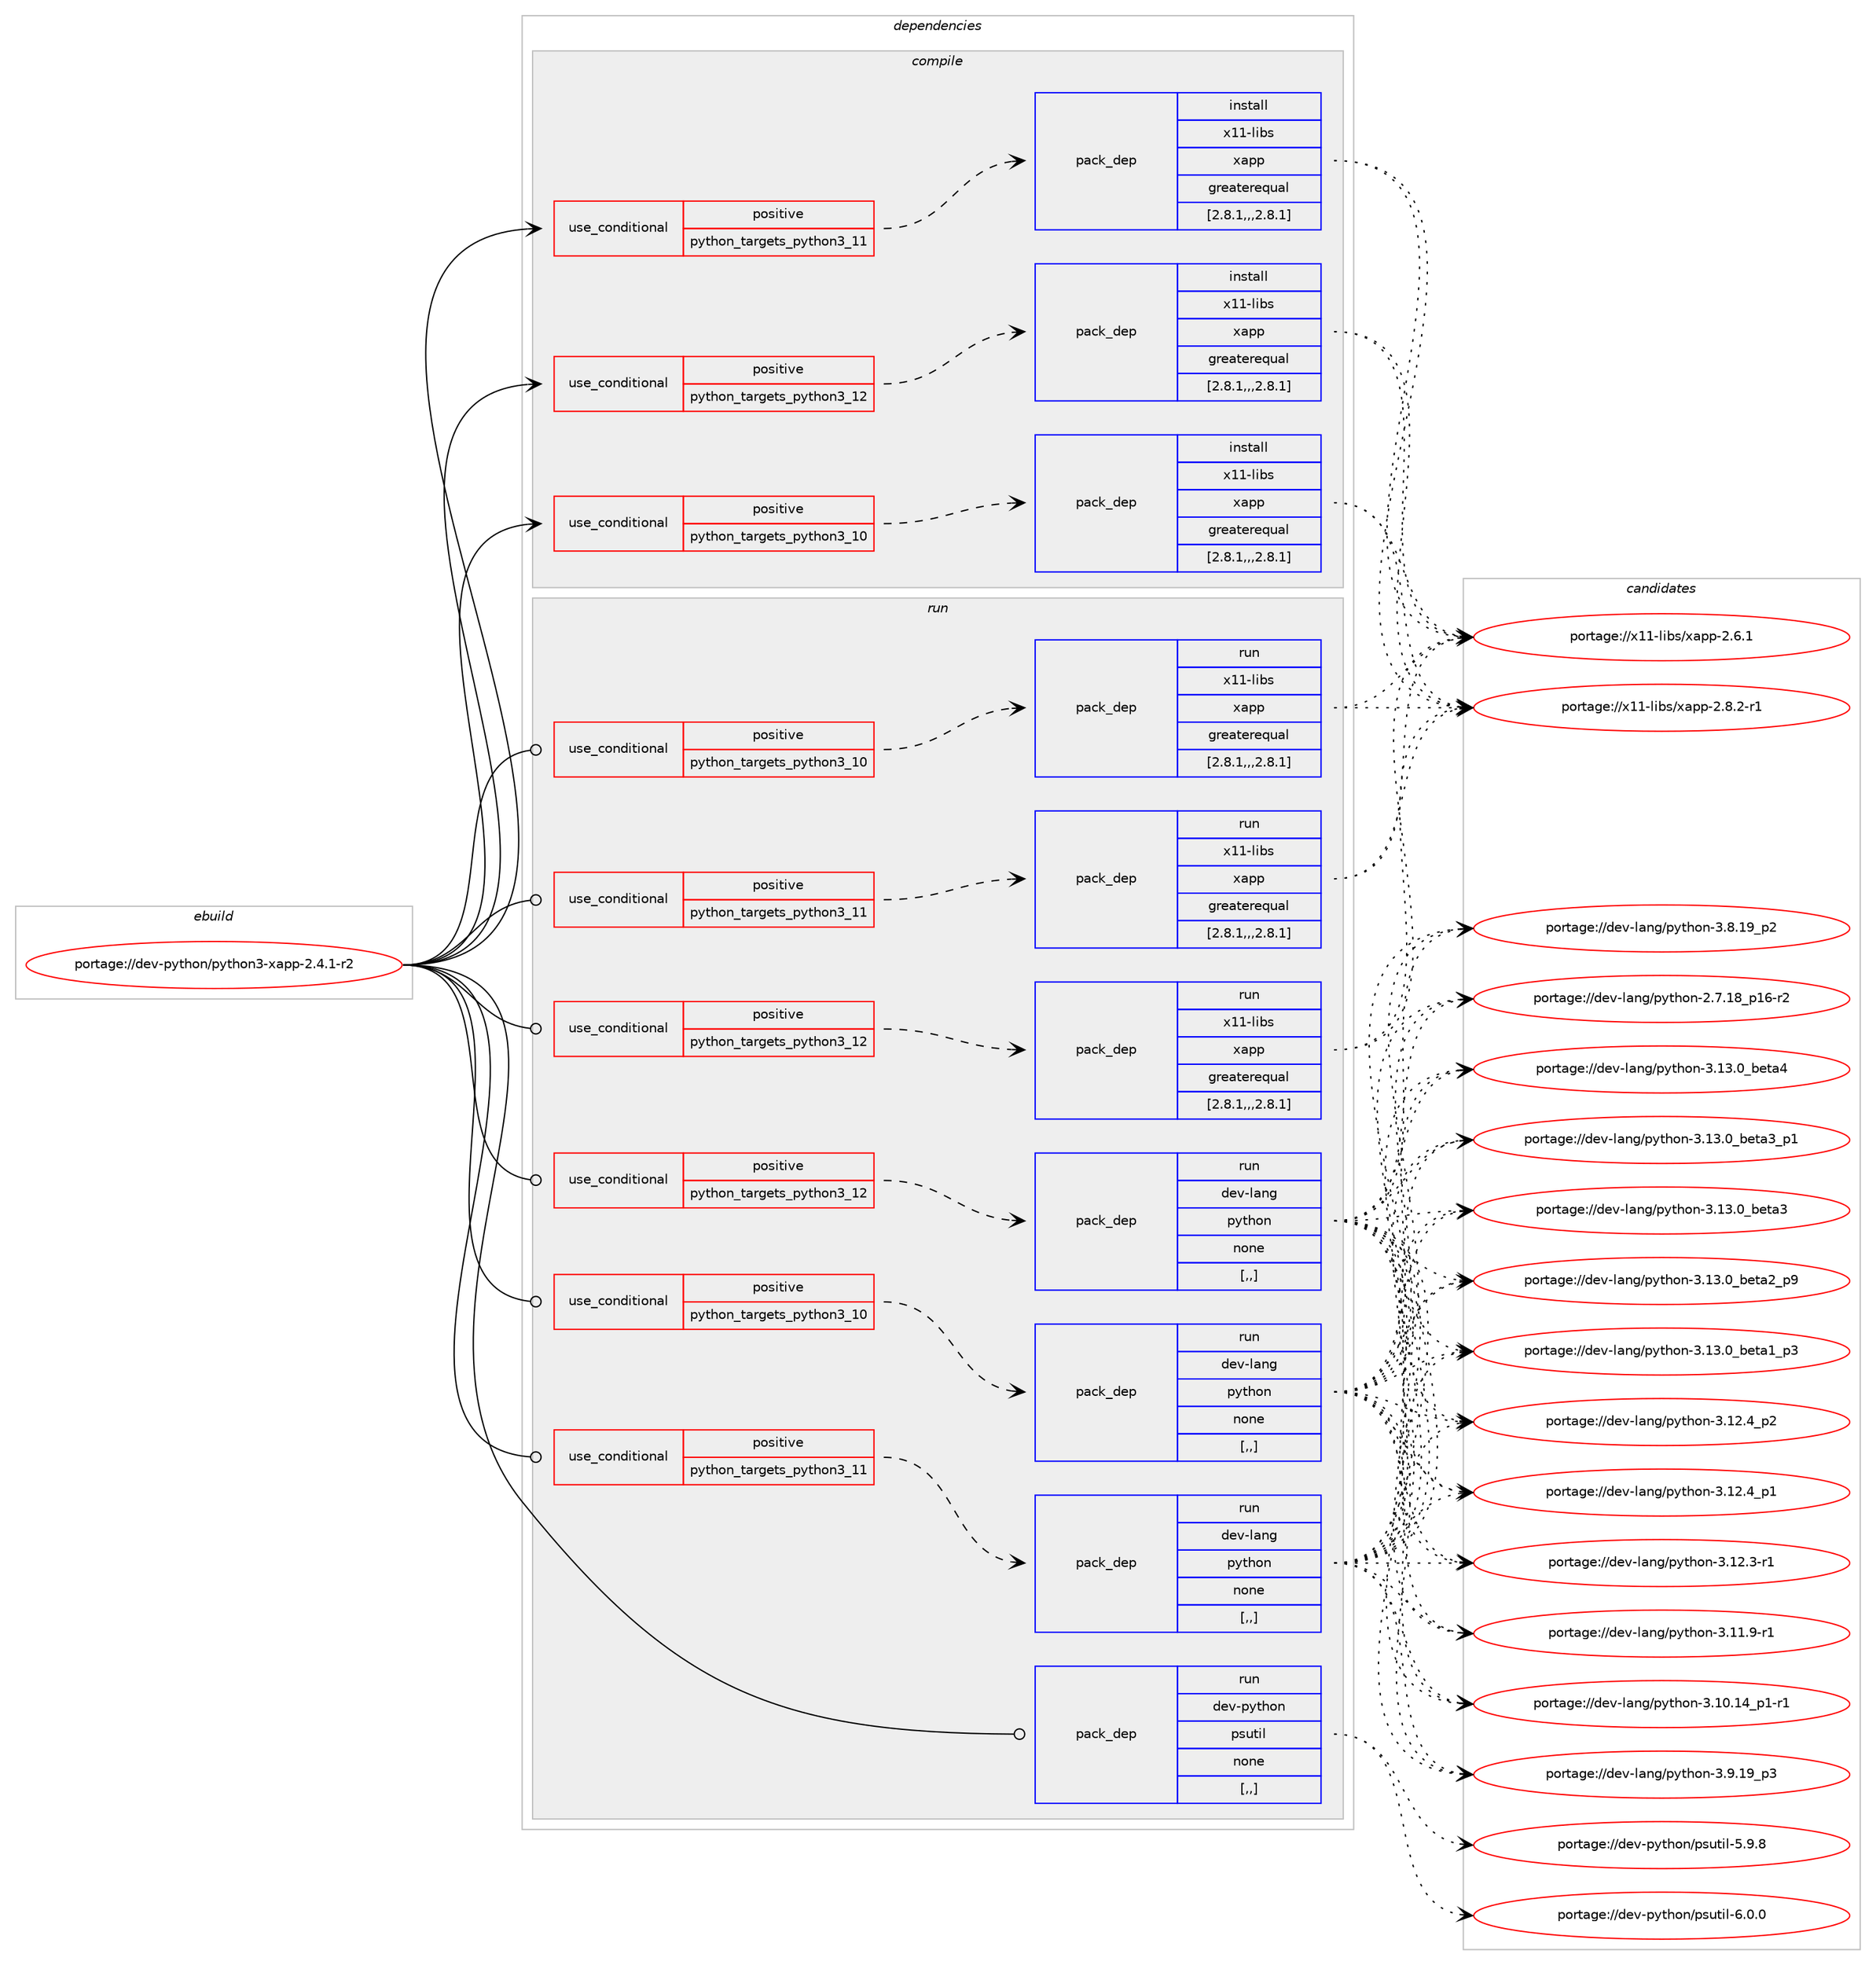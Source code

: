 digraph prolog {

# *************
# Graph options
# *************

newrank=true;
concentrate=true;
compound=true;
graph [rankdir=LR,fontname=Helvetica,fontsize=10,ranksep=1.5];#, ranksep=2.5, nodesep=0.2];
edge  [arrowhead=vee];
node  [fontname=Helvetica,fontsize=10];

# **********
# The ebuild
# **********

subgraph cluster_leftcol {
color=gray;
label=<<i>ebuild</i>>;
id [label="portage://dev-python/python3-xapp-2.4.1-r2", color=red, width=4, href="../dev-python/python3-xapp-2.4.1-r2.svg"];
}

# ****************
# The dependencies
# ****************

subgraph cluster_midcol {
color=gray;
label=<<i>dependencies</i>>;
subgraph cluster_compile {
fillcolor="#eeeeee";
style=filled;
label=<<i>compile</i>>;
subgraph cond38538 {
dependency160842 [label=<<TABLE BORDER="0" CELLBORDER="1" CELLSPACING="0" CELLPADDING="4"><TR><TD ROWSPAN="3" CELLPADDING="10">use_conditional</TD></TR><TR><TD>positive</TD></TR><TR><TD>python_targets_python3_10</TD></TR></TABLE>>, shape=none, color=red];
subgraph pack121032 {
dependency160843 [label=<<TABLE BORDER="0" CELLBORDER="1" CELLSPACING="0" CELLPADDING="4" WIDTH="220"><TR><TD ROWSPAN="6" CELLPADDING="30">pack_dep</TD></TR><TR><TD WIDTH="110">install</TD></TR><TR><TD>x11-libs</TD></TR><TR><TD>xapp</TD></TR><TR><TD>greaterequal</TD></TR><TR><TD>[2.8.1,,,2.8.1]</TD></TR></TABLE>>, shape=none, color=blue];
}
dependency160842:e -> dependency160843:w [weight=20,style="dashed",arrowhead="vee"];
}
id:e -> dependency160842:w [weight=20,style="solid",arrowhead="vee"];
subgraph cond38539 {
dependency160844 [label=<<TABLE BORDER="0" CELLBORDER="1" CELLSPACING="0" CELLPADDING="4"><TR><TD ROWSPAN="3" CELLPADDING="10">use_conditional</TD></TR><TR><TD>positive</TD></TR><TR><TD>python_targets_python3_11</TD></TR></TABLE>>, shape=none, color=red];
subgraph pack121033 {
dependency160845 [label=<<TABLE BORDER="0" CELLBORDER="1" CELLSPACING="0" CELLPADDING="4" WIDTH="220"><TR><TD ROWSPAN="6" CELLPADDING="30">pack_dep</TD></TR><TR><TD WIDTH="110">install</TD></TR><TR><TD>x11-libs</TD></TR><TR><TD>xapp</TD></TR><TR><TD>greaterequal</TD></TR><TR><TD>[2.8.1,,,2.8.1]</TD></TR></TABLE>>, shape=none, color=blue];
}
dependency160844:e -> dependency160845:w [weight=20,style="dashed",arrowhead="vee"];
}
id:e -> dependency160844:w [weight=20,style="solid",arrowhead="vee"];
subgraph cond38540 {
dependency160846 [label=<<TABLE BORDER="0" CELLBORDER="1" CELLSPACING="0" CELLPADDING="4"><TR><TD ROWSPAN="3" CELLPADDING="10">use_conditional</TD></TR><TR><TD>positive</TD></TR><TR><TD>python_targets_python3_12</TD></TR></TABLE>>, shape=none, color=red];
subgraph pack121034 {
dependency160847 [label=<<TABLE BORDER="0" CELLBORDER="1" CELLSPACING="0" CELLPADDING="4" WIDTH="220"><TR><TD ROWSPAN="6" CELLPADDING="30">pack_dep</TD></TR><TR><TD WIDTH="110">install</TD></TR><TR><TD>x11-libs</TD></TR><TR><TD>xapp</TD></TR><TR><TD>greaterequal</TD></TR><TR><TD>[2.8.1,,,2.8.1]</TD></TR></TABLE>>, shape=none, color=blue];
}
dependency160846:e -> dependency160847:w [weight=20,style="dashed",arrowhead="vee"];
}
id:e -> dependency160846:w [weight=20,style="solid",arrowhead="vee"];
}
subgraph cluster_compileandrun {
fillcolor="#eeeeee";
style=filled;
label=<<i>compile and run</i>>;
}
subgraph cluster_run {
fillcolor="#eeeeee";
style=filled;
label=<<i>run</i>>;
subgraph cond38541 {
dependency160848 [label=<<TABLE BORDER="0" CELLBORDER="1" CELLSPACING="0" CELLPADDING="4"><TR><TD ROWSPAN="3" CELLPADDING="10">use_conditional</TD></TR><TR><TD>positive</TD></TR><TR><TD>python_targets_python3_10</TD></TR></TABLE>>, shape=none, color=red];
subgraph pack121035 {
dependency160849 [label=<<TABLE BORDER="0" CELLBORDER="1" CELLSPACING="0" CELLPADDING="4" WIDTH="220"><TR><TD ROWSPAN="6" CELLPADDING="30">pack_dep</TD></TR><TR><TD WIDTH="110">run</TD></TR><TR><TD>dev-lang</TD></TR><TR><TD>python</TD></TR><TR><TD>none</TD></TR><TR><TD>[,,]</TD></TR></TABLE>>, shape=none, color=blue];
}
dependency160848:e -> dependency160849:w [weight=20,style="dashed",arrowhead="vee"];
}
id:e -> dependency160848:w [weight=20,style="solid",arrowhead="odot"];
subgraph cond38542 {
dependency160850 [label=<<TABLE BORDER="0" CELLBORDER="1" CELLSPACING="0" CELLPADDING="4"><TR><TD ROWSPAN="3" CELLPADDING="10">use_conditional</TD></TR><TR><TD>positive</TD></TR><TR><TD>python_targets_python3_10</TD></TR></TABLE>>, shape=none, color=red];
subgraph pack121036 {
dependency160851 [label=<<TABLE BORDER="0" CELLBORDER="1" CELLSPACING="0" CELLPADDING="4" WIDTH="220"><TR><TD ROWSPAN="6" CELLPADDING="30">pack_dep</TD></TR><TR><TD WIDTH="110">run</TD></TR><TR><TD>x11-libs</TD></TR><TR><TD>xapp</TD></TR><TR><TD>greaterequal</TD></TR><TR><TD>[2.8.1,,,2.8.1]</TD></TR></TABLE>>, shape=none, color=blue];
}
dependency160850:e -> dependency160851:w [weight=20,style="dashed",arrowhead="vee"];
}
id:e -> dependency160850:w [weight=20,style="solid",arrowhead="odot"];
subgraph cond38543 {
dependency160852 [label=<<TABLE BORDER="0" CELLBORDER="1" CELLSPACING="0" CELLPADDING="4"><TR><TD ROWSPAN="3" CELLPADDING="10">use_conditional</TD></TR><TR><TD>positive</TD></TR><TR><TD>python_targets_python3_11</TD></TR></TABLE>>, shape=none, color=red];
subgraph pack121037 {
dependency160853 [label=<<TABLE BORDER="0" CELLBORDER="1" CELLSPACING="0" CELLPADDING="4" WIDTH="220"><TR><TD ROWSPAN="6" CELLPADDING="30">pack_dep</TD></TR><TR><TD WIDTH="110">run</TD></TR><TR><TD>dev-lang</TD></TR><TR><TD>python</TD></TR><TR><TD>none</TD></TR><TR><TD>[,,]</TD></TR></TABLE>>, shape=none, color=blue];
}
dependency160852:e -> dependency160853:w [weight=20,style="dashed",arrowhead="vee"];
}
id:e -> dependency160852:w [weight=20,style="solid",arrowhead="odot"];
subgraph cond38544 {
dependency160854 [label=<<TABLE BORDER="0" CELLBORDER="1" CELLSPACING="0" CELLPADDING="4"><TR><TD ROWSPAN="3" CELLPADDING="10">use_conditional</TD></TR><TR><TD>positive</TD></TR><TR><TD>python_targets_python3_11</TD></TR></TABLE>>, shape=none, color=red];
subgraph pack121038 {
dependency160855 [label=<<TABLE BORDER="0" CELLBORDER="1" CELLSPACING="0" CELLPADDING="4" WIDTH="220"><TR><TD ROWSPAN="6" CELLPADDING="30">pack_dep</TD></TR><TR><TD WIDTH="110">run</TD></TR><TR><TD>x11-libs</TD></TR><TR><TD>xapp</TD></TR><TR><TD>greaterequal</TD></TR><TR><TD>[2.8.1,,,2.8.1]</TD></TR></TABLE>>, shape=none, color=blue];
}
dependency160854:e -> dependency160855:w [weight=20,style="dashed",arrowhead="vee"];
}
id:e -> dependency160854:w [weight=20,style="solid",arrowhead="odot"];
subgraph cond38545 {
dependency160856 [label=<<TABLE BORDER="0" CELLBORDER="1" CELLSPACING="0" CELLPADDING="4"><TR><TD ROWSPAN="3" CELLPADDING="10">use_conditional</TD></TR><TR><TD>positive</TD></TR><TR><TD>python_targets_python3_12</TD></TR></TABLE>>, shape=none, color=red];
subgraph pack121039 {
dependency160857 [label=<<TABLE BORDER="0" CELLBORDER="1" CELLSPACING="0" CELLPADDING="4" WIDTH="220"><TR><TD ROWSPAN="6" CELLPADDING="30">pack_dep</TD></TR><TR><TD WIDTH="110">run</TD></TR><TR><TD>dev-lang</TD></TR><TR><TD>python</TD></TR><TR><TD>none</TD></TR><TR><TD>[,,]</TD></TR></TABLE>>, shape=none, color=blue];
}
dependency160856:e -> dependency160857:w [weight=20,style="dashed",arrowhead="vee"];
}
id:e -> dependency160856:w [weight=20,style="solid",arrowhead="odot"];
subgraph cond38546 {
dependency160858 [label=<<TABLE BORDER="0" CELLBORDER="1" CELLSPACING="0" CELLPADDING="4"><TR><TD ROWSPAN="3" CELLPADDING="10">use_conditional</TD></TR><TR><TD>positive</TD></TR><TR><TD>python_targets_python3_12</TD></TR></TABLE>>, shape=none, color=red];
subgraph pack121040 {
dependency160859 [label=<<TABLE BORDER="0" CELLBORDER="1" CELLSPACING="0" CELLPADDING="4" WIDTH="220"><TR><TD ROWSPAN="6" CELLPADDING="30">pack_dep</TD></TR><TR><TD WIDTH="110">run</TD></TR><TR><TD>x11-libs</TD></TR><TR><TD>xapp</TD></TR><TR><TD>greaterequal</TD></TR><TR><TD>[2.8.1,,,2.8.1]</TD></TR></TABLE>>, shape=none, color=blue];
}
dependency160858:e -> dependency160859:w [weight=20,style="dashed",arrowhead="vee"];
}
id:e -> dependency160858:w [weight=20,style="solid",arrowhead="odot"];
subgraph pack121041 {
dependency160860 [label=<<TABLE BORDER="0" CELLBORDER="1" CELLSPACING="0" CELLPADDING="4" WIDTH="220"><TR><TD ROWSPAN="6" CELLPADDING="30">pack_dep</TD></TR><TR><TD WIDTH="110">run</TD></TR><TR><TD>dev-python</TD></TR><TR><TD>psutil</TD></TR><TR><TD>none</TD></TR><TR><TD>[,,]</TD></TR></TABLE>>, shape=none, color=blue];
}
id:e -> dependency160860:w [weight=20,style="solid",arrowhead="odot"];
}
}

# **************
# The candidates
# **************

subgraph cluster_choices {
rank=same;
color=gray;
label=<<i>candidates</i>>;

subgraph choice121032 {
color=black;
nodesep=1;
choice1204949451081059811547120971121124550465646504511449 [label="portage://x11-libs/xapp-2.8.2-r1", color=red, width=4,href="../x11-libs/xapp-2.8.2-r1.svg"];
choice120494945108105981154712097112112455046544649 [label="portage://x11-libs/xapp-2.6.1", color=red, width=4,href="../x11-libs/xapp-2.6.1.svg"];
dependency160843:e -> choice1204949451081059811547120971121124550465646504511449:w [style=dotted,weight="100"];
dependency160843:e -> choice120494945108105981154712097112112455046544649:w [style=dotted,weight="100"];
}
subgraph choice121033 {
color=black;
nodesep=1;
choice1204949451081059811547120971121124550465646504511449 [label="portage://x11-libs/xapp-2.8.2-r1", color=red, width=4,href="../x11-libs/xapp-2.8.2-r1.svg"];
choice120494945108105981154712097112112455046544649 [label="portage://x11-libs/xapp-2.6.1", color=red, width=4,href="../x11-libs/xapp-2.6.1.svg"];
dependency160845:e -> choice1204949451081059811547120971121124550465646504511449:w [style=dotted,weight="100"];
dependency160845:e -> choice120494945108105981154712097112112455046544649:w [style=dotted,weight="100"];
}
subgraph choice121034 {
color=black;
nodesep=1;
choice1204949451081059811547120971121124550465646504511449 [label="portage://x11-libs/xapp-2.8.2-r1", color=red, width=4,href="../x11-libs/xapp-2.8.2-r1.svg"];
choice120494945108105981154712097112112455046544649 [label="portage://x11-libs/xapp-2.6.1", color=red, width=4,href="../x11-libs/xapp-2.6.1.svg"];
dependency160847:e -> choice1204949451081059811547120971121124550465646504511449:w [style=dotted,weight="100"];
dependency160847:e -> choice120494945108105981154712097112112455046544649:w [style=dotted,weight="100"];
}
subgraph choice121035 {
color=black;
nodesep=1;
choice1001011184510897110103471121211161041111104551464951464895981011169752 [label="portage://dev-lang/python-3.13.0_beta4", color=red, width=4,href="../dev-lang/python-3.13.0_beta4.svg"];
choice10010111845108971101034711212111610411111045514649514648959810111697519511249 [label="portage://dev-lang/python-3.13.0_beta3_p1", color=red, width=4,href="../dev-lang/python-3.13.0_beta3_p1.svg"];
choice1001011184510897110103471121211161041111104551464951464895981011169751 [label="portage://dev-lang/python-3.13.0_beta3", color=red, width=4,href="../dev-lang/python-3.13.0_beta3.svg"];
choice10010111845108971101034711212111610411111045514649514648959810111697509511257 [label="portage://dev-lang/python-3.13.0_beta2_p9", color=red, width=4,href="../dev-lang/python-3.13.0_beta2_p9.svg"];
choice10010111845108971101034711212111610411111045514649514648959810111697499511251 [label="portage://dev-lang/python-3.13.0_beta1_p3", color=red, width=4,href="../dev-lang/python-3.13.0_beta1_p3.svg"];
choice100101118451089711010347112121116104111110455146495046529511250 [label="portage://dev-lang/python-3.12.4_p2", color=red, width=4,href="../dev-lang/python-3.12.4_p2.svg"];
choice100101118451089711010347112121116104111110455146495046529511249 [label="portage://dev-lang/python-3.12.4_p1", color=red, width=4,href="../dev-lang/python-3.12.4_p1.svg"];
choice100101118451089711010347112121116104111110455146495046514511449 [label="portage://dev-lang/python-3.12.3-r1", color=red, width=4,href="../dev-lang/python-3.12.3-r1.svg"];
choice100101118451089711010347112121116104111110455146494946574511449 [label="portage://dev-lang/python-3.11.9-r1", color=red, width=4,href="../dev-lang/python-3.11.9-r1.svg"];
choice100101118451089711010347112121116104111110455146494846495295112494511449 [label="portage://dev-lang/python-3.10.14_p1-r1", color=red, width=4,href="../dev-lang/python-3.10.14_p1-r1.svg"];
choice100101118451089711010347112121116104111110455146574649579511251 [label="portage://dev-lang/python-3.9.19_p3", color=red, width=4,href="../dev-lang/python-3.9.19_p3.svg"];
choice100101118451089711010347112121116104111110455146564649579511250 [label="portage://dev-lang/python-3.8.19_p2", color=red, width=4,href="../dev-lang/python-3.8.19_p2.svg"];
choice100101118451089711010347112121116104111110455046554649569511249544511450 [label="portage://dev-lang/python-2.7.18_p16-r2", color=red, width=4,href="../dev-lang/python-2.7.18_p16-r2.svg"];
dependency160849:e -> choice1001011184510897110103471121211161041111104551464951464895981011169752:w [style=dotted,weight="100"];
dependency160849:e -> choice10010111845108971101034711212111610411111045514649514648959810111697519511249:w [style=dotted,weight="100"];
dependency160849:e -> choice1001011184510897110103471121211161041111104551464951464895981011169751:w [style=dotted,weight="100"];
dependency160849:e -> choice10010111845108971101034711212111610411111045514649514648959810111697509511257:w [style=dotted,weight="100"];
dependency160849:e -> choice10010111845108971101034711212111610411111045514649514648959810111697499511251:w [style=dotted,weight="100"];
dependency160849:e -> choice100101118451089711010347112121116104111110455146495046529511250:w [style=dotted,weight="100"];
dependency160849:e -> choice100101118451089711010347112121116104111110455146495046529511249:w [style=dotted,weight="100"];
dependency160849:e -> choice100101118451089711010347112121116104111110455146495046514511449:w [style=dotted,weight="100"];
dependency160849:e -> choice100101118451089711010347112121116104111110455146494946574511449:w [style=dotted,weight="100"];
dependency160849:e -> choice100101118451089711010347112121116104111110455146494846495295112494511449:w [style=dotted,weight="100"];
dependency160849:e -> choice100101118451089711010347112121116104111110455146574649579511251:w [style=dotted,weight="100"];
dependency160849:e -> choice100101118451089711010347112121116104111110455146564649579511250:w [style=dotted,weight="100"];
dependency160849:e -> choice100101118451089711010347112121116104111110455046554649569511249544511450:w [style=dotted,weight="100"];
}
subgraph choice121036 {
color=black;
nodesep=1;
choice1204949451081059811547120971121124550465646504511449 [label="portage://x11-libs/xapp-2.8.2-r1", color=red, width=4,href="../x11-libs/xapp-2.8.2-r1.svg"];
choice120494945108105981154712097112112455046544649 [label="portage://x11-libs/xapp-2.6.1", color=red, width=4,href="../x11-libs/xapp-2.6.1.svg"];
dependency160851:e -> choice1204949451081059811547120971121124550465646504511449:w [style=dotted,weight="100"];
dependency160851:e -> choice120494945108105981154712097112112455046544649:w [style=dotted,weight="100"];
}
subgraph choice121037 {
color=black;
nodesep=1;
choice1001011184510897110103471121211161041111104551464951464895981011169752 [label="portage://dev-lang/python-3.13.0_beta4", color=red, width=4,href="../dev-lang/python-3.13.0_beta4.svg"];
choice10010111845108971101034711212111610411111045514649514648959810111697519511249 [label="portage://dev-lang/python-3.13.0_beta3_p1", color=red, width=4,href="../dev-lang/python-3.13.0_beta3_p1.svg"];
choice1001011184510897110103471121211161041111104551464951464895981011169751 [label="portage://dev-lang/python-3.13.0_beta3", color=red, width=4,href="../dev-lang/python-3.13.0_beta3.svg"];
choice10010111845108971101034711212111610411111045514649514648959810111697509511257 [label="portage://dev-lang/python-3.13.0_beta2_p9", color=red, width=4,href="../dev-lang/python-3.13.0_beta2_p9.svg"];
choice10010111845108971101034711212111610411111045514649514648959810111697499511251 [label="portage://dev-lang/python-3.13.0_beta1_p3", color=red, width=4,href="../dev-lang/python-3.13.0_beta1_p3.svg"];
choice100101118451089711010347112121116104111110455146495046529511250 [label="portage://dev-lang/python-3.12.4_p2", color=red, width=4,href="../dev-lang/python-3.12.4_p2.svg"];
choice100101118451089711010347112121116104111110455146495046529511249 [label="portage://dev-lang/python-3.12.4_p1", color=red, width=4,href="../dev-lang/python-3.12.4_p1.svg"];
choice100101118451089711010347112121116104111110455146495046514511449 [label="portage://dev-lang/python-3.12.3-r1", color=red, width=4,href="../dev-lang/python-3.12.3-r1.svg"];
choice100101118451089711010347112121116104111110455146494946574511449 [label="portage://dev-lang/python-3.11.9-r1", color=red, width=4,href="../dev-lang/python-3.11.9-r1.svg"];
choice100101118451089711010347112121116104111110455146494846495295112494511449 [label="portage://dev-lang/python-3.10.14_p1-r1", color=red, width=4,href="../dev-lang/python-3.10.14_p1-r1.svg"];
choice100101118451089711010347112121116104111110455146574649579511251 [label="portage://dev-lang/python-3.9.19_p3", color=red, width=4,href="../dev-lang/python-3.9.19_p3.svg"];
choice100101118451089711010347112121116104111110455146564649579511250 [label="portage://dev-lang/python-3.8.19_p2", color=red, width=4,href="../dev-lang/python-3.8.19_p2.svg"];
choice100101118451089711010347112121116104111110455046554649569511249544511450 [label="portage://dev-lang/python-2.7.18_p16-r2", color=red, width=4,href="../dev-lang/python-2.7.18_p16-r2.svg"];
dependency160853:e -> choice1001011184510897110103471121211161041111104551464951464895981011169752:w [style=dotted,weight="100"];
dependency160853:e -> choice10010111845108971101034711212111610411111045514649514648959810111697519511249:w [style=dotted,weight="100"];
dependency160853:e -> choice1001011184510897110103471121211161041111104551464951464895981011169751:w [style=dotted,weight="100"];
dependency160853:e -> choice10010111845108971101034711212111610411111045514649514648959810111697509511257:w [style=dotted,weight="100"];
dependency160853:e -> choice10010111845108971101034711212111610411111045514649514648959810111697499511251:w [style=dotted,weight="100"];
dependency160853:e -> choice100101118451089711010347112121116104111110455146495046529511250:w [style=dotted,weight="100"];
dependency160853:e -> choice100101118451089711010347112121116104111110455146495046529511249:w [style=dotted,weight="100"];
dependency160853:e -> choice100101118451089711010347112121116104111110455146495046514511449:w [style=dotted,weight="100"];
dependency160853:e -> choice100101118451089711010347112121116104111110455146494946574511449:w [style=dotted,weight="100"];
dependency160853:e -> choice100101118451089711010347112121116104111110455146494846495295112494511449:w [style=dotted,weight="100"];
dependency160853:e -> choice100101118451089711010347112121116104111110455146574649579511251:w [style=dotted,weight="100"];
dependency160853:e -> choice100101118451089711010347112121116104111110455146564649579511250:w [style=dotted,weight="100"];
dependency160853:e -> choice100101118451089711010347112121116104111110455046554649569511249544511450:w [style=dotted,weight="100"];
}
subgraph choice121038 {
color=black;
nodesep=1;
choice1204949451081059811547120971121124550465646504511449 [label="portage://x11-libs/xapp-2.8.2-r1", color=red, width=4,href="../x11-libs/xapp-2.8.2-r1.svg"];
choice120494945108105981154712097112112455046544649 [label="portage://x11-libs/xapp-2.6.1", color=red, width=4,href="../x11-libs/xapp-2.6.1.svg"];
dependency160855:e -> choice1204949451081059811547120971121124550465646504511449:w [style=dotted,weight="100"];
dependency160855:e -> choice120494945108105981154712097112112455046544649:w [style=dotted,weight="100"];
}
subgraph choice121039 {
color=black;
nodesep=1;
choice1001011184510897110103471121211161041111104551464951464895981011169752 [label="portage://dev-lang/python-3.13.0_beta4", color=red, width=4,href="../dev-lang/python-3.13.0_beta4.svg"];
choice10010111845108971101034711212111610411111045514649514648959810111697519511249 [label="portage://dev-lang/python-3.13.0_beta3_p1", color=red, width=4,href="../dev-lang/python-3.13.0_beta3_p1.svg"];
choice1001011184510897110103471121211161041111104551464951464895981011169751 [label="portage://dev-lang/python-3.13.0_beta3", color=red, width=4,href="../dev-lang/python-3.13.0_beta3.svg"];
choice10010111845108971101034711212111610411111045514649514648959810111697509511257 [label="portage://dev-lang/python-3.13.0_beta2_p9", color=red, width=4,href="../dev-lang/python-3.13.0_beta2_p9.svg"];
choice10010111845108971101034711212111610411111045514649514648959810111697499511251 [label="portage://dev-lang/python-3.13.0_beta1_p3", color=red, width=4,href="../dev-lang/python-3.13.0_beta1_p3.svg"];
choice100101118451089711010347112121116104111110455146495046529511250 [label="portage://dev-lang/python-3.12.4_p2", color=red, width=4,href="../dev-lang/python-3.12.4_p2.svg"];
choice100101118451089711010347112121116104111110455146495046529511249 [label="portage://dev-lang/python-3.12.4_p1", color=red, width=4,href="../dev-lang/python-3.12.4_p1.svg"];
choice100101118451089711010347112121116104111110455146495046514511449 [label="portage://dev-lang/python-3.12.3-r1", color=red, width=4,href="../dev-lang/python-3.12.3-r1.svg"];
choice100101118451089711010347112121116104111110455146494946574511449 [label="portage://dev-lang/python-3.11.9-r1", color=red, width=4,href="../dev-lang/python-3.11.9-r1.svg"];
choice100101118451089711010347112121116104111110455146494846495295112494511449 [label="portage://dev-lang/python-3.10.14_p1-r1", color=red, width=4,href="../dev-lang/python-3.10.14_p1-r1.svg"];
choice100101118451089711010347112121116104111110455146574649579511251 [label="portage://dev-lang/python-3.9.19_p3", color=red, width=4,href="../dev-lang/python-3.9.19_p3.svg"];
choice100101118451089711010347112121116104111110455146564649579511250 [label="portage://dev-lang/python-3.8.19_p2", color=red, width=4,href="../dev-lang/python-3.8.19_p2.svg"];
choice100101118451089711010347112121116104111110455046554649569511249544511450 [label="portage://dev-lang/python-2.7.18_p16-r2", color=red, width=4,href="../dev-lang/python-2.7.18_p16-r2.svg"];
dependency160857:e -> choice1001011184510897110103471121211161041111104551464951464895981011169752:w [style=dotted,weight="100"];
dependency160857:e -> choice10010111845108971101034711212111610411111045514649514648959810111697519511249:w [style=dotted,weight="100"];
dependency160857:e -> choice1001011184510897110103471121211161041111104551464951464895981011169751:w [style=dotted,weight="100"];
dependency160857:e -> choice10010111845108971101034711212111610411111045514649514648959810111697509511257:w [style=dotted,weight="100"];
dependency160857:e -> choice10010111845108971101034711212111610411111045514649514648959810111697499511251:w [style=dotted,weight="100"];
dependency160857:e -> choice100101118451089711010347112121116104111110455146495046529511250:w [style=dotted,weight="100"];
dependency160857:e -> choice100101118451089711010347112121116104111110455146495046529511249:w [style=dotted,weight="100"];
dependency160857:e -> choice100101118451089711010347112121116104111110455146495046514511449:w [style=dotted,weight="100"];
dependency160857:e -> choice100101118451089711010347112121116104111110455146494946574511449:w [style=dotted,weight="100"];
dependency160857:e -> choice100101118451089711010347112121116104111110455146494846495295112494511449:w [style=dotted,weight="100"];
dependency160857:e -> choice100101118451089711010347112121116104111110455146574649579511251:w [style=dotted,weight="100"];
dependency160857:e -> choice100101118451089711010347112121116104111110455146564649579511250:w [style=dotted,weight="100"];
dependency160857:e -> choice100101118451089711010347112121116104111110455046554649569511249544511450:w [style=dotted,weight="100"];
}
subgraph choice121040 {
color=black;
nodesep=1;
choice1204949451081059811547120971121124550465646504511449 [label="portage://x11-libs/xapp-2.8.2-r1", color=red, width=4,href="../x11-libs/xapp-2.8.2-r1.svg"];
choice120494945108105981154712097112112455046544649 [label="portage://x11-libs/xapp-2.6.1", color=red, width=4,href="../x11-libs/xapp-2.6.1.svg"];
dependency160859:e -> choice1204949451081059811547120971121124550465646504511449:w [style=dotted,weight="100"];
dependency160859:e -> choice120494945108105981154712097112112455046544649:w [style=dotted,weight="100"];
}
subgraph choice121041 {
color=black;
nodesep=1;
choice1001011184511212111610411111047112115117116105108455446484648 [label="portage://dev-python/psutil-6.0.0", color=red, width=4,href="../dev-python/psutil-6.0.0.svg"];
choice1001011184511212111610411111047112115117116105108455346574656 [label="portage://dev-python/psutil-5.9.8", color=red, width=4,href="../dev-python/psutil-5.9.8.svg"];
dependency160860:e -> choice1001011184511212111610411111047112115117116105108455446484648:w [style=dotted,weight="100"];
dependency160860:e -> choice1001011184511212111610411111047112115117116105108455346574656:w [style=dotted,weight="100"];
}
}

}

